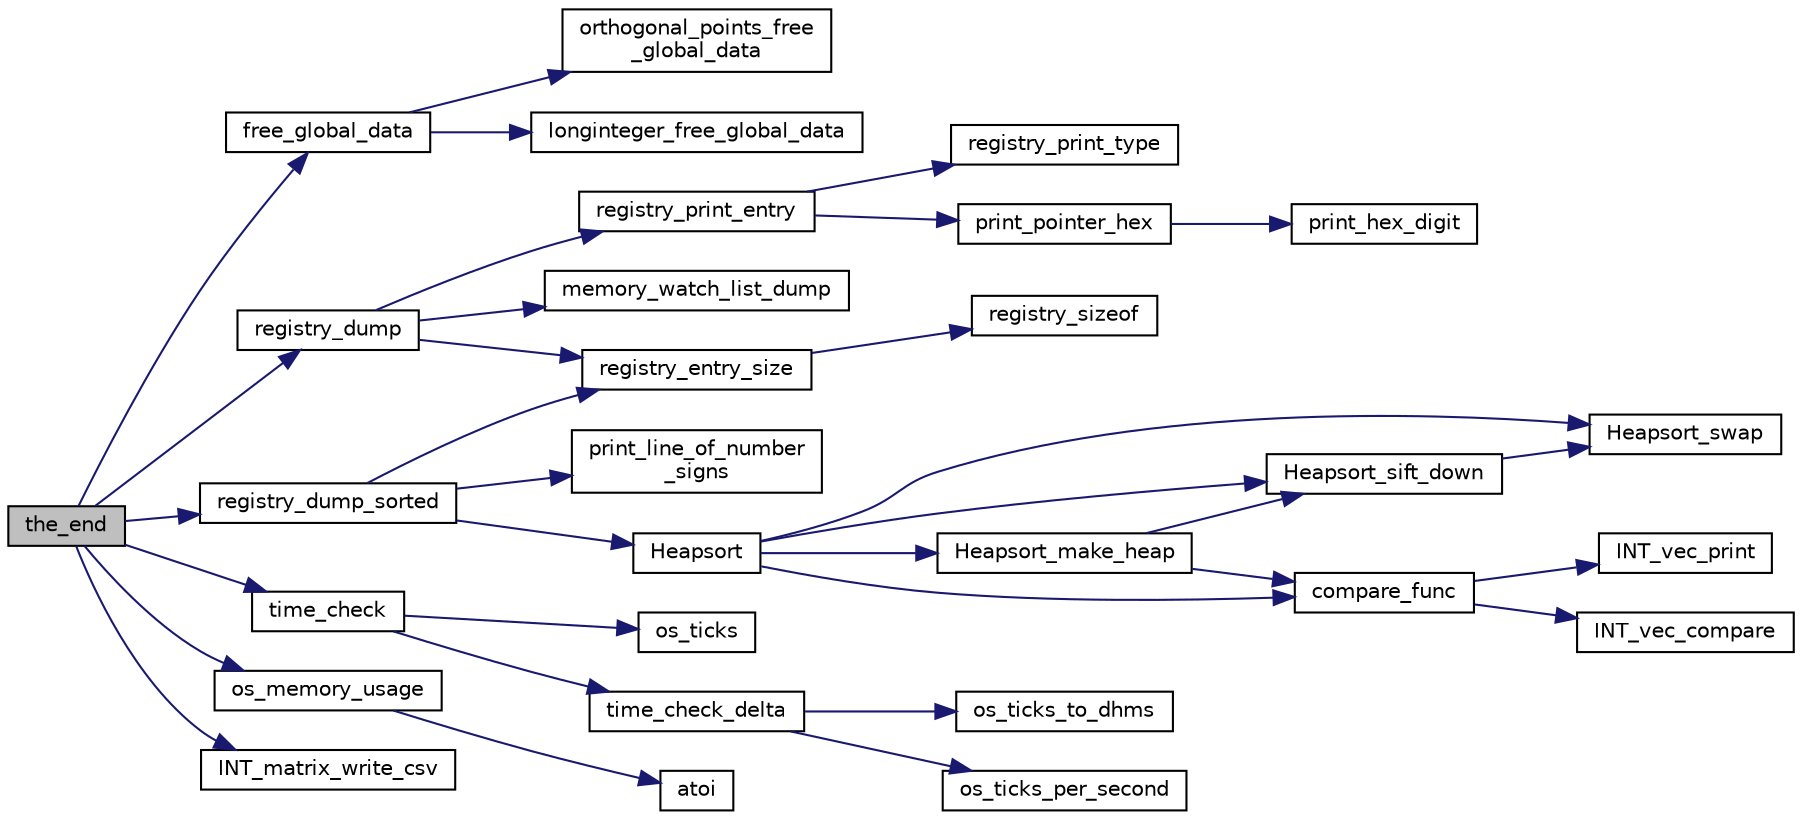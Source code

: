 digraph "the_end"
{
  edge [fontname="Helvetica",fontsize="10",labelfontname="Helvetica",labelfontsize="10"];
  node [fontname="Helvetica",fontsize="10",shape=record];
  rankdir="LR";
  Node8923 [label="the_end",height=0.2,width=0.4,color="black", fillcolor="grey75", style="filled", fontcolor="black"];
  Node8923 -> Node8924 [color="midnightblue",fontsize="10",style="solid",fontname="Helvetica"];
  Node8924 [label="free_global_data",height=0.2,width=0.4,color="black", fillcolor="white", style="filled",URL="$d3/dfb/discreta__global_8_c.html#a6bd9eb050090f8cf1e92db88a459cc28"];
  Node8924 -> Node8925 [color="midnightblue",fontsize="10",style="solid",fontname="Helvetica"];
  Node8925 [label="orthogonal_points_free\l_global_data",height=0.2,width=0.4,color="black", fillcolor="white", style="filled",URL="$d4/d67/geometry_8h.html#a9ff48c751a12182f1cc6ee384f80aa0b"];
  Node8924 -> Node8926 [color="midnightblue",fontsize="10",style="solid",fontname="Helvetica"];
  Node8926 [label="longinteger_free_global_data",height=0.2,width=0.4,color="black", fillcolor="white", style="filled",URL="$de/dc5/algebra__and__number__theory_8h.html#a6160ced6b3ffc2765c111f7d4f94ed42"];
  Node8923 -> Node8927 [color="midnightblue",fontsize="10",style="solid",fontname="Helvetica"];
  Node8927 [label="registry_dump",height=0.2,width=0.4,color="black", fillcolor="white", style="filled",URL="$d5/db4/io__and__os_8h.html#a8ad65cbe10865661e8bafd6be2164955"];
  Node8927 -> Node8928 [color="midnightblue",fontsize="10",style="solid",fontname="Helvetica"];
  Node8928 [label="registry_print_entry",height=0.2,width=0.4,color="black", fillcolor="white", style="filled",URL="$df/d84/foundations_2io__and__os_2memory_8_c.html#a2b54b210ed9aae58085d1ef7fa3bcbff"];
  Node8928 -> Node8929 [color="midnightblue",fontsize="10",style="solid",fontname="Helvetica"];
  Node8929 [label="print_pointer_hex",height=0.2,width=0.4,color="black", fillcolor="white", style="filled",URL="$d5/db4/io__and__os_8h.html#a32add94de62a1d910cc0fc35ed90ab48"];
  Node8929 -> Node8930 [color="midnightblue",fontsize="10",style="solid",fontname="Helvetica"];
  Node8930 [label="print_hex_digit",height=0.2,width=0.4,color="black", fillcolor="white", style="filled",URL="$d4/d74/util_8_c.html#a36c64a828eefed0a0cfdd6186ec92c31"];
  Node8928 -> Node8931 [color="midnightblue",fontsize="10",style="solid",fontname="Helvetica"];
  Node8931 [label="registry_print_type",height=0.2,width=0.4,color="black", fillcolor="white", style="filled",URL="$df/d84/foundations_2io__and__os_2memory_8_c.html#a0c81861cc8a6dd21364c89bb3ac8e82c"];
  Node8927 -> Node8932 [color="midnightblue",fontsize="10",style="solid",fontname="Helvetica"];
  Node8932 [label="registry_entry_size",height=0.2,width=0.4,color="black", fillcolor="white", style="filled",URL="$df/d84/foundations_2io__and__os_2memory_8_c.html#abb7fc0eff582133f5bd8a7cbd78d742b"];
  Node8932 -> Node8933 [color="midnightblue",fontsize="10",style="solid",fontname="Helvetica"];
  Node8933 [label="registry_sizeof",height=0.2,width=0.4,color="black", fillcolor="white", style="filled",URL="$df/d84/foundations_2io__and__os_2memory_8_c.html#a1ebe71d1cd99d79db497355f608be044"];
  Node8927 -> Node8934 [color="midnightblue",fontsize="10",style="solid",fontname="Helvetica"];
  Node8934 [label="memory_watch_list_dump",height=0.2,width=0.4,color="black", fillcolor="white", style="filled",URL="$df/d84/foundations_2io__and__os_2memory_8_c.html#ad0967d55a42071e28f50be4fbe7893bd"];
  Node8923 -> Node8935 [color="midnightblue",fontsize="10",style="solid",fontname="Helvetica"];
  Node8935 [label="registry_dump_sorted",height=0.2,width=0.4,color="black", fillcolor="white", style="filled",URL="$d5/db4/io__and__os_8h.html#aa28c9ee8650332ad2d526d5eb4fae48e"];
  Node8935 -> Node8936 [color="midnightblue",fontsize="10",style="solid",fontname="Helvetica"];
  Node8936 [label="print_line_of_number\l_signs",height=0.2,width=0.4,color="black", fillcolor="white", style="filled",URL="$d5/db4/io__and__os_8h.html#a59b640c1f8b0040f26fa06b641191105"];
  Node8935 -> Node8932 [color="midnightblue",fontsize="10",style="solid",fontname="Helvetica"];
  Node8935 -> Node8937 [color="midnightblue",fontsize="10",style="solid",fontname="Helvetica"];
  Node8937 [label="Heapsort",height=0.2,width=0.4,color="black", fillcolor="white", style="filled",URL="$d5/de2/foundations_2data__structures_2data__structures_8h.html#a2af240488f5893071c88af35d9f06b6d"];
  Node8937 -> Node8938 [color="midnightblue",fontsize="10",style="solid",fontname="Helvetica"];
  Node8938 [label="Heapsort_make_heap",height=0.2,width=0.4,color="black", fillcolor="white", style="filled",URL="$d4/dd7/sorting_8_c.html#ae2f81d9c1e532bee5c80dfae7cc45bcc"];
  Node8938 -> Node8939 [color="midnightblue",fontsize="10",style="solid",fontname="Helvetica"];
  Node8939 [label="Heapsort_sift_down",height=0.2,width=0.4,color="black", fillcolor="white", style="filled",URL="$d4/dd7/sorting_8_c.html#a89625a5f8e99e9a76db45ad133b5a3f3"];
  Node8939 -> Node8940 [color="midnightblue",fontsize="10",style="solid",fontname="Helvetica"];
  Node8940 [label="Heapsort_swap",height=0.2,width=0.4,color="black", fillcolor="white", style="filled",URL="$d4/dd7/sorting_8_c.html#a7d47ff5b6218622f072ca38a87900496"];
  Node8938 -> Node8941 [color="midnightblue",fontsize="10",style="solid",fontname="Helvetica"];
  Node8941 [label="compare_func",height=0.2,width=0.4,color="black", fillcolor="white", style="filled",URL="$dc/d77/pentomino__5x5_8_c.html#af532ec92afffcb63cd1f1180e96642d4"];
  Node8941 -> Node8942 [color="midnightblue",fontsize="10",style="solid",fontname="Helvetica"];
  Node8942 [label="INT_vec_compare",height=0.2,width=0.4,color="black", fillcolor="white", style="filled",URL="$d5/de2/foundations_2data__structures_2data__structures_8h.html#ac1a17fca23fb4a338aef8547a4c2fded"];
  Node8941 -> Node8943 [color="midnightblue",fontsize="10",style="solid",fontname="Helvetica"];
  Node8943 [label="INT_vec_print",height=0.2,width=0.4,color="black", fillcolor="white", style="filled",URL="$df/dbf/sajeeb_8_c.html#a79a5901af0b47dd0d694109543c027fe"];
  Node8937 -> Node8941 [color="midnightblue",fontsize="10",style="solid",fontname="Helvetica"];
  Node8937 -> Node8940 [color="midnightblue",fontsize="10",style="solid",fontname="Helvetica"];
  Node8937 -> Node8939 [color="midnightblue",fontsize="10",style="solid",fontname="Helvetica"];
  Node8923 -> Node8944 [color="midnightblue",fontsize="10",style="solid",fontname="Helvetica"];
  Node8944 [label="time_check",height=0.2,width=0.4,color="black", fillcolor="white", style="filled",URL="$d9/d60/discreta_8h.html#a04d64356f0c7cb798e55daec998c527e"];
  Node8944 -> Node8945 [color="midnightblue",fontsize="10",style="solid",fontname="Helvetica"];
  Node8945 [label="os_ticks",height=0.2,width=0.4,color="black", fillcolor="white", style="filled",URL="$d5/db4/io__and__os_8h.html#a3da6d2b09e35d569adb7101dffcb5224"];
  Node8944 -> Node8946 [color="midnightblue",fontsize="10",style="solid",fontname="Helvetica"];
  Node8946 [label="time_check_delta",height=0.2,width=0.4,color="black", fillcolor="white", style="filled",URL="$d3/d72/global_8_c.html#a89a8565e34c7dcbb97180cd6af7454a1"];
  Node8946 -> Node8947 [color="midnightblue",fontsize="10",style="solid",fontname="Helvetica"];
  Node8947 [label="os_ticks_per_second",height=0.2,width=0.4,color="black", fillcolor="white", style="filled",URL="$d5/db4/io__and__os_8h.html#a1b35e7a094dfde9db39ae352c9c17042"];
  Node8946 -> Node8948 [color="midnightblue",fontsize="10",style="solid",fontname="Helvetica"];
  Node8948 [label="os_ticks_to_dhms",height=0.2,width=0.4,color="black", fillcolor="white", style="filled",URL="$d5/db4/io__and__os_8h.html#a0d715587fd9b8ab4e2bc822a2be313ba"];
  Node8923 -> Node8949 [color="midnightblue",fontsize="10",style="solid",fontname="Helvetica"];
  Node8949 [label="os_memory_usage",height=0.2,width=0.4,color="black", fillcolor="white", style="filled",URL="$d5/db4/io__and__os_8h.html#a5d6ab4b80c58e5d8bdb0fd1625709d0b"];
  Node8949 -> Node8950 [color="midnightblue",fontsize="10",style="solid",fontname="Helvetica"];
  Node8950 [label="atoi",height=0.2,width=0.4,color="black", fillcolor="white", style="filled",URL="$d9/d60/discreta_8h.html#ad0ac71cbcb495289e474437d6b7d7fac"];
  Node8923 -> Node8951 [color="midnightblue",fontsize="10",style="solid",fontname="Helvetica"];
  Node8951 [label="INT_matrix_write_csv",height=0.2,width=0.4,color="black", fillcolor="white", style="filled",URL="$d5/db4/io__and__os_8h.html#a57604af509e1d43e918fd38e5f4ee96f"];
}
